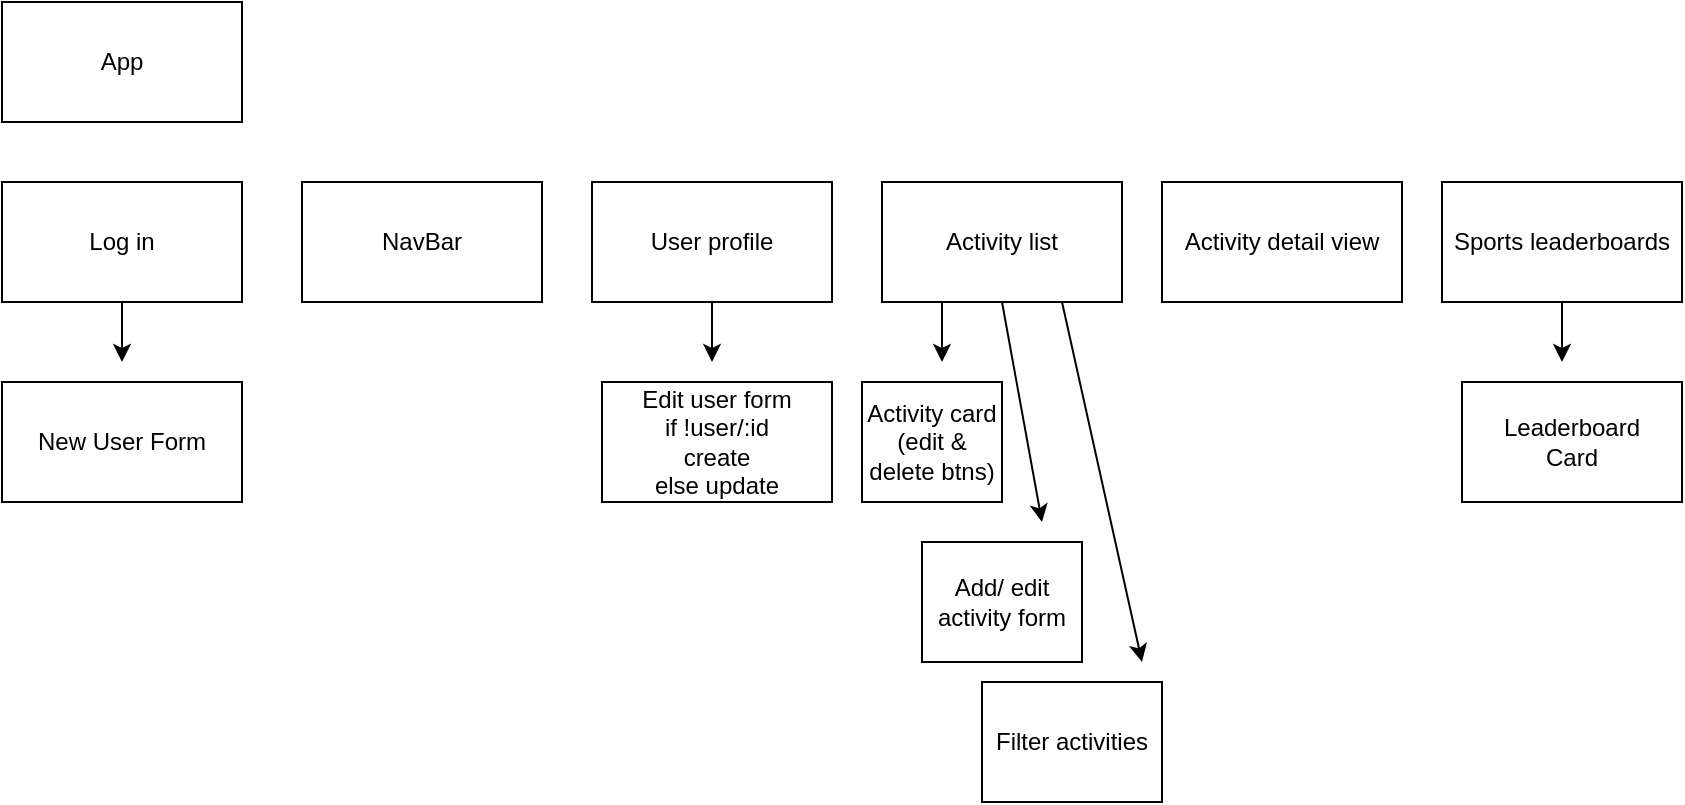 <mxfile>
    <diagram id="QdPgYa7zvZrDEsVL0cUU" name="Page-1">
        <mxGraphModel dx="781" dy="301" grid="1" gridSize="10" guides="1" tooltips="1" connect="1" arrows="1" fold="1" page="1" pageScale="1" pageWidth="850" pageHeight="1100" math="0" shadow="0">
            <root>
                <mxCell id="0"/>
                <mxCell id="1" parent="0"/>
                <mxCell id="2" value="App" style="whiteSpace=wrap;html=1;" parent="1" vertex="1">
                    <mxGeometry x="10" y="10" width="120" height="60" as="geometry"/>
                </mxCell>
                <mxCell id="12" style="edgeStyle=none;html=1;exitX=0.5;exitY=1;exitDx=0;exitDy=0;" parent="1" source="3" edge="1">
                    <mxGeometry relative="1" as="geometry">
                        <mxPoint x="70" y="190" as="targetPoint"/>
                    </mxGeometry>
                </mxCell>
                <mxCell id="3" value="Log in" style="whiteSpace=wrap;html=1;" parent="1" vertex="1">
                    <mxGeometry x="10" y="100" width="120" height="60" as="geometry"/>
                </mxCell>
                <mxCell id="24" style="edgeStyle=none;html=1;exitX=0.5;exitY=1;exitDx=0;exitDy=0;" parent="1" source="4" edge="1">
                    <mxGeometry relative="1" as="geometry">
                        <mxPoint x="365" y="190" as="targetPoint"/>
                    </mxGeometry>
                </mxCell>
                <mxCell id="4" value="User profile" style="whiteSpace=wrap;html=1;" parent="1" vertex="1">
                    <mxGeometry x="305" y="100" width="120" height="60" as="geometry"/>
                </mxCell>
                <mxCell id="14" style="edgeStyle=none;html=1;exitX=0.5;exitY=1;exitDx=0;exitDy=0;" parent="1" source="5" edge="1">
                    <mxGeometry relative="1" as="geometry">
                        <mxPoint x="530" y="270" as="targetPoint"/>
                    </mxGeometry>
                </mxCell>
                <mxCell id="28" style="edgeStyle=none;html=1;exitX=0.25;exitY=1;exitDx=0;exitDy=0;" parent="1" source="5" edge="1">
                    <mxGeometry relative="1" as="geometry">
                        <mxPoint x="480" y="190" as="targetPoint"/>
                    </mxGeometry>
                </mxCell>
                <mxCell id="30" style="edgeStyle=none;html=1;exitX=0.75;exitY=1;exitDx=0;exitDy=0;" parent="1" source="5" edge="1">
                    <mxGeometry relative="1" as="geometry">
                        <mxPoint x="580" y="340" as="targetPoint"/>
                    </mxGeometry>
                </mxCell>
                <mxCell id="5" value="Activity list" style="whiteSpace=wrap;html=1;" parent="1" vertex="1">
                    <mxGeometry x="450" y="100" width="120" height="60" as="geometry"/>
                </mxCell>
                <mxCell id="6" value="Activity detail view" style="whiteSpace=wrap;html=1;" parent="1" vertex="1">
                    <mxGeometry x="590" y="100" width="120" height="60" as="geometry"/>
                </mxCell>
                <mxCell id="22" style="edgeStyle=none;html=1;exitX=0.5;exitY=1;exitDx=0;exitDy=0;" parent="1" source="7" edge="1">
                    <mxGeometry relative="1" as="geometry">
                        <mxPoint x="790" y="190" as="targetPoint"/>
                    </mxGeometry>
                </mxCell>
                <mxCell id="7" value="Sports leaderboards" style="whiteSpace=wrap;html=1;" parent="1" vertex="1">
                    <mxGeometry x="730" y="100" width="120" height="60" as="geometry"/>
                </mxCell>
                <mxCell id="8" value="NavBar" style="whiteSpace=wrap;html=1;" parent="1" vertex="1">
                    <mxGeometry x="160" y="100" width="120" height="60" as="geometry"/>
                </mxCell>
                <mxCell id="9" value="New User Form" style="whiteSpace=wrap;html=1;" parent="1" vertex="1">
                    <mxGeometry x="10" y="200" width="120" height="60" as="geometry"/>
                </mxCell>
                <mxCell id="10" value="Activity card&lt;br&gt;(edit &amp;amp; delete btns)" style="whiteSpace=wrap;html=1;" parent="1" vertex="1">
                    <mxGeometry x="440" y="200" width="70" height="60" as="geometry"/>
                </mxCell>
                <mxCell id="16" value="Leaderboard&lt;br&gt;Card" style="whiteSpace=wrap;html=1;" parent="1" vertex="1">
                    <mxGeometry x="740" y="200" width="110" height="60" as="geometry"/>
                </mxCell>
                <mxCell id="23" value="Edit user form&lt;br&gt;if !user/:id&lt;br&gt;create&lt;br&gt;else update" style="whiteSpace=wrap;html=1;" parent="1" vertex="1">
                    <mxGeometry x="310" y="200" width="115" height="60" as="geometry"/>
                </mxCell>
                <mxCell id="25" value="Add/ edit activity form" style="whiteSpace=wrap;html=1;" parent="1" vertex="1">
                    <mxGeometry x="470" y="280" width="80" height="60" as="geometry"/>
                </mxCell>
                <mxCell id="29" value="Filter activities" style="whiteSpace=wrap;html=1;" parent="1" vertex="1">
                    <mxGeometry x="500" y="350" width="90" height="60" as="geometry"/>
                </mxCell>
            </root>
        </mxGraphModel>
    </diagram>
</mxfile>